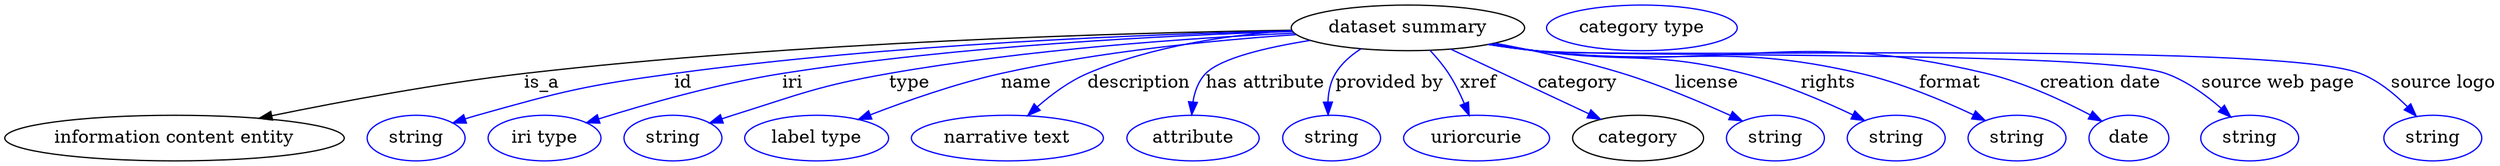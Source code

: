 digraph {
	graph [bb="0,0,1956.2,123"];
	node [label="\N"];
	"dataset summary"	[height=0.5,
		label="dataset summary",
		pos="1101.2,105",
		width=2.5456];
	"information content entity"	[height=0.5,
		pos="133.24,18",
		width=3.7011];
	"dataset summary" -> "information content entity"	[label=is_a,
		lp="423.24,61.5",
		pos="e,200.09,33.602 1010,103.12 877.3,100.99 623.59,93.733 409.24,69 341.5,61.184 265.28,46.958 210.13,35.673"];
	id	[color=blue,
		height=0.5,
		label=string,
		pos="323.24,18",
		width=1.0652];
	"dataset summary" -> id	[color=blue,
		label=id,
		lp="534.24,61.5",
		pos="e,352.23,29.96 1010.4,102.59 896.86,99.885 696.91,91.991 527.24,69 457.01,59.484 439.45,55.205 371.24,36 368.13,35.126 364.94,34.155 \
361.74,33.133",
		style=solid];
	iri	[color=blue,
		height=0.5,
		label="iri type",
		pos="424.24,18",
		width=1.2277];
	"dataset summary" -> iri	[color=blue,
		label=iri,
		lp="621.24,61.5",
		pos="e,457.59,30.063 1010.8,102.06 912.43,98.887 750.86,90.598 613.24,69 562.3,61.005 505.25,44.89 467.29,33.109",
		style=solid];
	type	[color=blue,
		height=0.5,
		label=string,
		pos="525.24,18",
		width=1.0652];
	"dataset summary" -> type	[color=blue,
		label=type,
		lp="710.24,61.5",
		pos="e,554.37,29.809 1011.7,100.89 928.86,96.931 802.49,88.137 694.24,69 648.58,60.928 597.76,44.892 563.88,33.149",
		style=solid];
	name	[color=blue,
		height=0.5,
		label="label type",
		pos="638.24,18",
		width=1.5707];
	"dataset summary" -> name	[color=blue,
		label=name,
		lp="802.24,61.5",
		pos="e,671.08,32.785 1013.4,99.687 948.81,95.234 859.28,86.369 782.24,69 747.25,61.112 708.95,47.564 680.65,36.558",
		style=solid];
	description	[color=blue,
		height=0.5,
		label="narrative text",
		pos="788.24,18",
		width=2.0943];
	"dataset summary" -> description	[color=blue,
		label=description,
		lp="890.74,61.5",
		pos="e,803.95,35.757 1010.1,102.99 961,99.602 900.41,90.721 850.24,69 835.94,62.81 822.22,52.386 811.34,42.652",
		style=solid];
	"has attribute"	[color=blue,
		height=0.5,
		label=attribute,
		pos="933.24,18",
		width=1.4443];
	"dataset summary" -> "has attribute"	[color=blue,
		label="has attribute",
		lp="989.24,61.5",
		pos="e,931.84,36.441 1024.3,95.209 989.67,89.675 954,81.221 942.24,69 936.48,63.012 933.74,54.658 932.58,46.492",
		style=solid];
	"provided by"	[color=blue,
		height=0.5,
		label=string,
		pos="1041.2,18",
		width=1.0652];
	"dataset summary" -> "provided by"	[color=blue,
		label="provided by",
		lp="1086.7,61.5",
		pos="e,1038.5,36.367 1064.2,88.416 1056.4,83.374 1049,76.968 1044.2,69 1040.2,62.334 1038.7,54.228 1038.3,46.5",
		style=solid];
	xref	[color=blue,
		height=0.5,
		label=uriorcurie,
		pos="1155.2,18",
		width=1.5887];
	"dataset summary" -> xref	[color=blue,
		label=xref,
		lp="1156.7,61.5",
		pos="e,1149.4,35.908 1118.7,87.125 1123.8,81.651 1129.1,75.346 1133.2,69 1138,61.737 1142.1,53.287 1145.5,45.422",
		style=solid];
	category	[height=0.5,
		pos="1282.2,18",
		width=1.4263];
	"dataset summary" -> category	[color=blue,
		label=category,
		lp="1234.7,61.5",
		pos="e,1252.7,32.875 1134.9,88.211 1165.7,73.748 1211.2,52.343 1243.5,37.173",
		style=solid];
	license	[color=blue,
		height=0.5,
		label=string,
		pos="1390.2,18",
		width=1.0652];
	"dataset summary" -> license	[color=blue,
		label=license,
		lp="1336.2,61.5",
		pos="e,1364.5,31.387 1169.4,92.943 1200.5,87.121 1237.6,79.078 1270.2,69 1299.6,59.928 1331.7,46.353 1355.3,35.635",
		style=solid];
	rights	[color=blue,
		height=0.5,
		label=string,
		pos="1485.2,18",
		width=1.0652];
	"dataset summary" -> rights	[color=blue,
		label=rights,
		lp="1431.7,61.5",
		pos="e,1460.2,31.908 1166.5,92.333 1178.1,90.431 1190,88.572 1201.2,87 1273.9,76.851 1294.2,87.287 1365.2,69 1395.2,61.283 1427.5,47.489 \
1451,36.342",
		style=solid];
	format	[color=blue,
		height=0.5,
		label=string,
		pos="1580.2,18",
		width=1.0652];
	"dataset summary" -> format	[color=blue,
		label=format,
		lp="1527.7,61.5",
		pos="e,1555.1,31.977 1165.4,92.136 1177.3,90.21 1189.6,88.394 1201.2,87 1314.5,73.426 1346.1,94.797 1457.2,69 1488.4,61.774 1521.8,47.716 \
1546,36.342",
		style=solid];
	"creation date"	[color=blue,
		height=0.5,
		label=date,
		pos="1668.2,18",
		width=0.86659];
	"dataset summary" -> "creation date"	[color=blue,
		label="creation date",
		lp="1645.7,61.5",
		pos="e,1646.8,31.47 1164.8,92.036 1176.9,90.095 1189.4,88.299 1201.2,87 1358.3,69.732 1402.6,105.83 1556.2,69 1585.2,62.051 1616,47.749 \
1637.9,36.214",
		style=solid];
	"source web page"	[color=blue,
		height=0.5,
		label=string,
		pos="1763.2,18",
		width=1.0652];
	"dataset summary" -> "source web page"	[color=blue,
		label="source web page",
		lp="1785.7,61.5",
		pos="e,1748.4,34.617 1164.5,91.94 1176.7,89.996 1189.3,88.223 1201.2,87 1256.1,81.366 1645.3,87.511 1697.2,69 1713.4,63.237 1728.9,51.968 \
1740.7,41.585",
		style=solid];
	"source logo"	[color=blue,
		height=0.5,
		label=string,
		pos="1907.2,18",
		width=1.0652];
	"dataset summary" -> "source logo"	[color=blue,
		label="source logo",
		lp="1915.2,61.5",
		pos="e,1894.2,35.361 1164.3,91.901 1176.5,89.947 1189.2,88.181 1201.2,87 1273,79.937 1783.1,95.349 1850.2,69 1864.3,63.483 1877.2,52.866 \
1887.2,42.829",
		style=solid];
	"named thing_category"	[color=blue,
		height=0.5,
		label="category type",
		pos="1285.2,105",
		width=2.0762];
}
